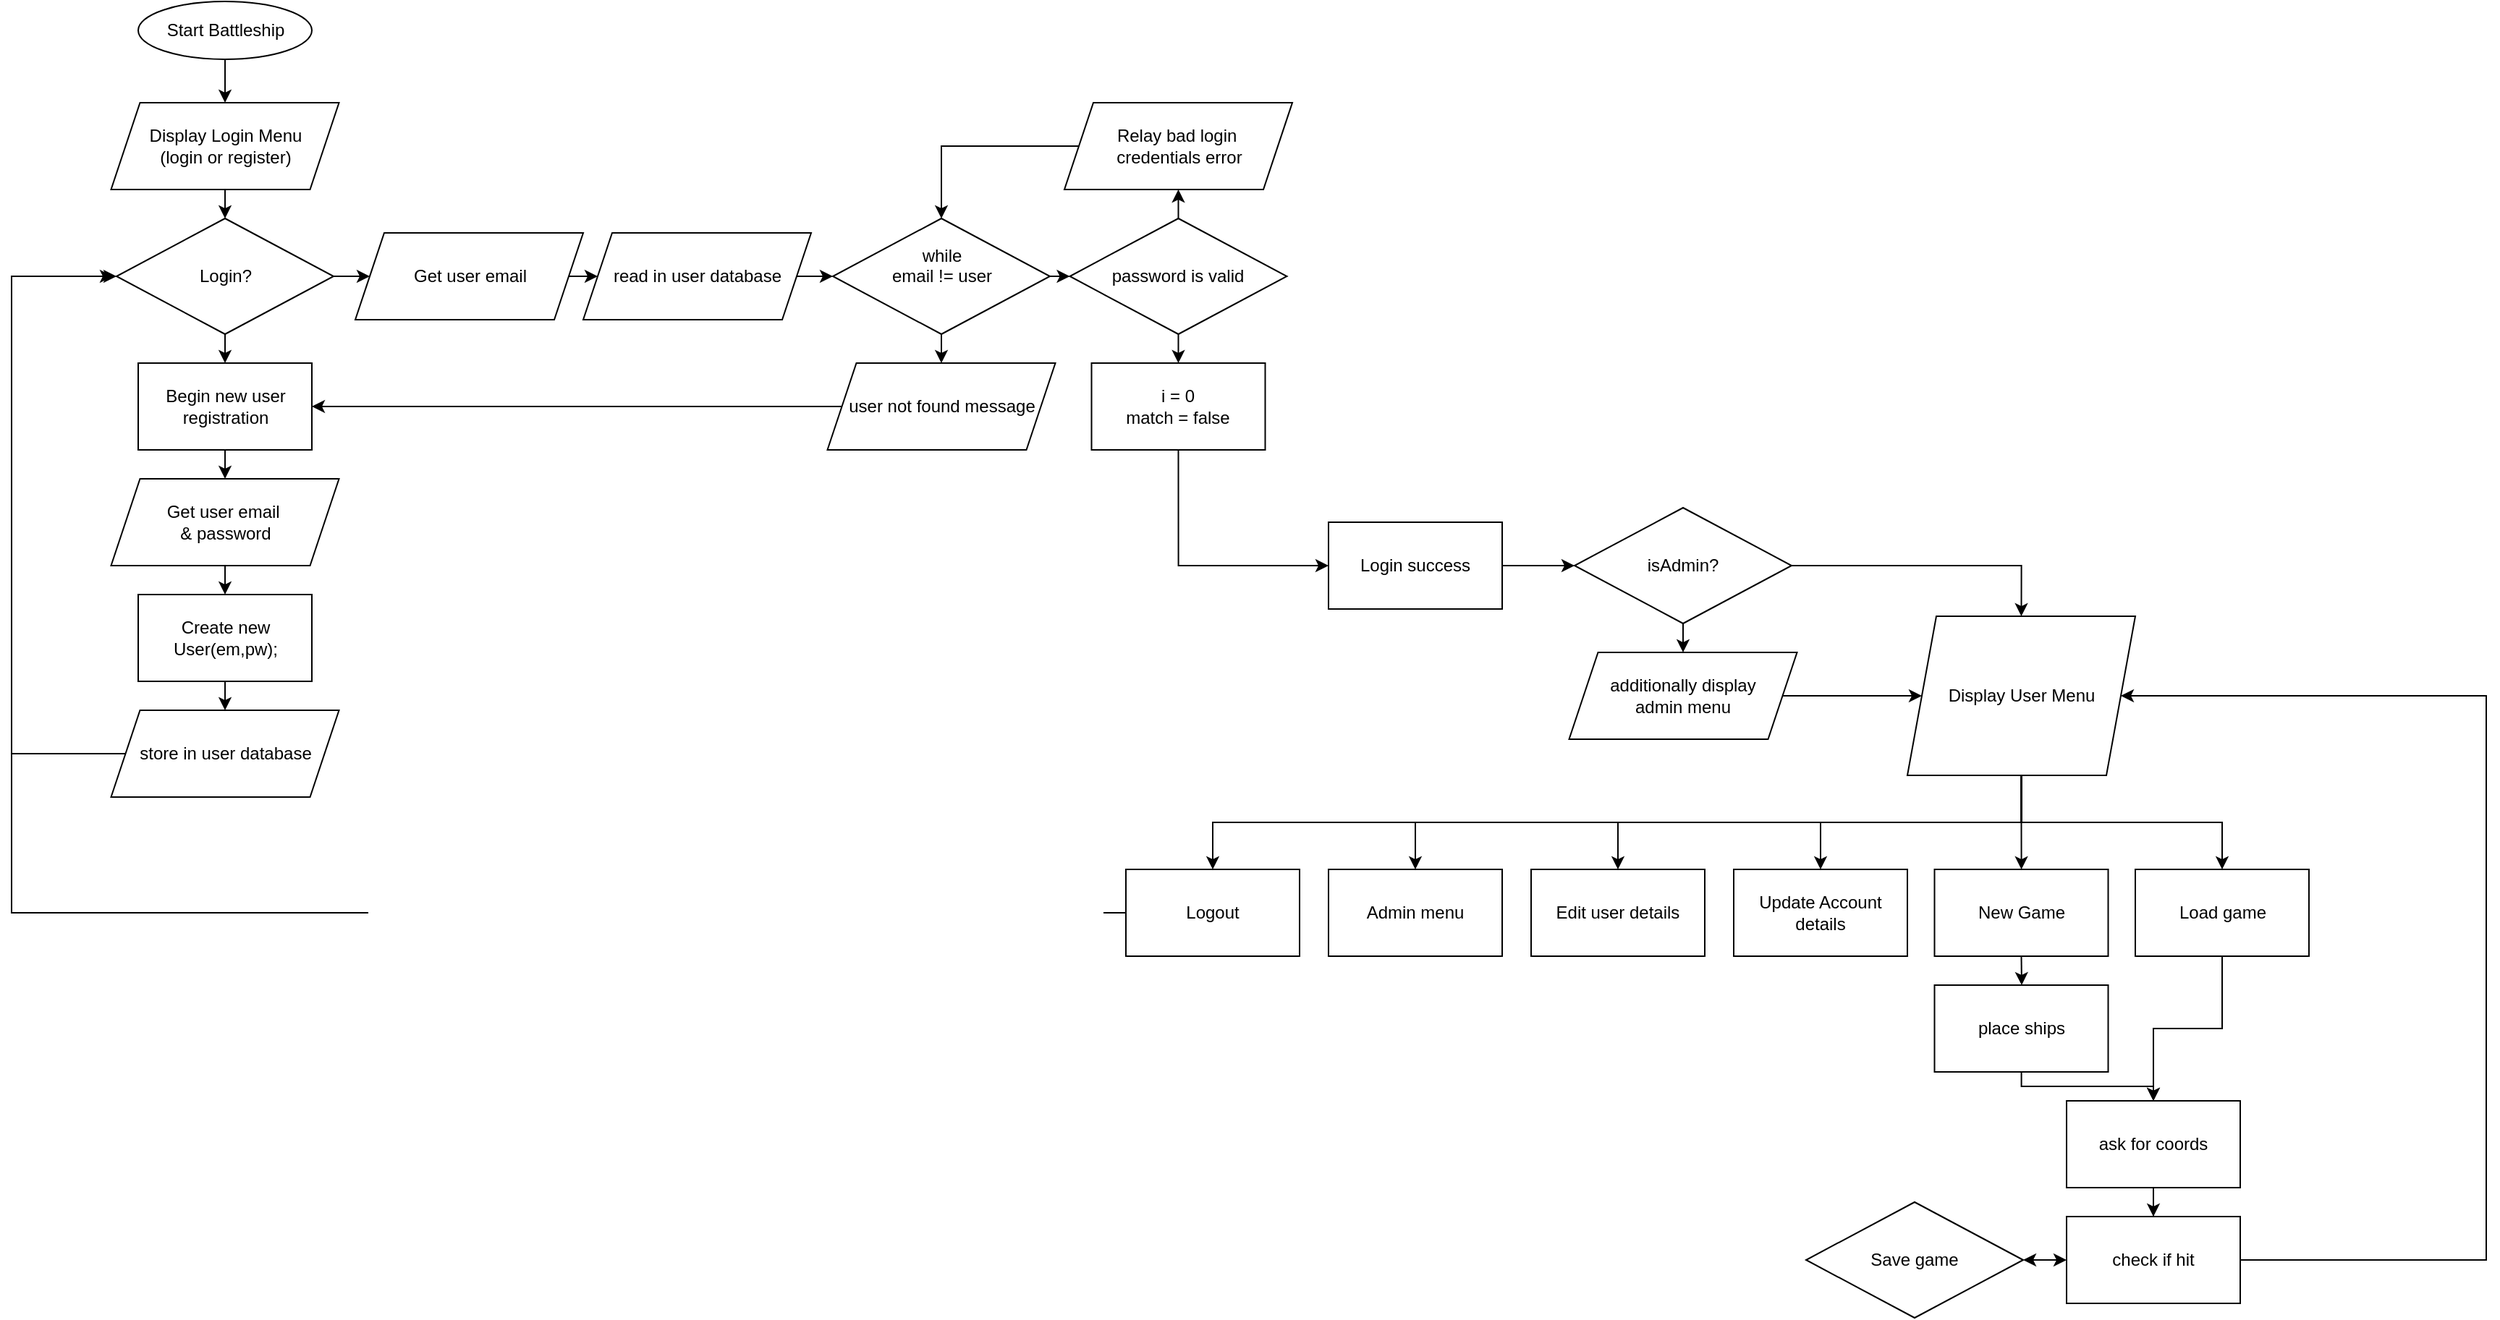 <mxfile version="24.5.1" type="device">
  <diagram name="Page-1" id="Yp3pKR1Z_C9z_jeVdbPI">
    <mxGraphModel dx="5157" dy="2620" grid="1" gridSize="10" guides="1" tooltips="1" connect="1" arrows="1" fold="1" page="1" pageScale="1" pageWidth="850" pageHeight="1100" math="0" shadow="0">
      <root>
        <mxCell id="0" />
        <mxCell id="1" parent="0" />
        <mxCell id="k0gBEbsWEV2b1fCz5B16-71" style="edgeStyle=orthogonalEdgeStyle;rounded=0;orthogonalLoop=1;jettySize=auto;html=1;exitX=0.5;exitY=1;exitDx=0;exitDy=0;entryX=0.5;entryY=0;entryDx=0;entryDy=0;" parent="1" source="k0gBEbsWEV2b1fCz5B16-1" target="k0gBEbsWEV2b1fCz5B16-4" edge="1">
          <mxGeometry relative="1" as="geometry" />
        </mxCell>
        <mxCell id="k0gBEbsWEV2b1fCz5B16-1" value="Start Battleship" style="ellipse;whiteSpace=wrap;html=1;" parent="1" vertex="1">
          <mxGeometry x="-1772.5" y="-530" width="120" height="40" as="geometry" />
        </mxCell>
        <mxCell id="k0gBEbsWEV2b1fCz5B16-18" style="edgeStyle=orthogonalEdgeStyle;rounded=0;orthogonalLoop=1;jettySize=auto;html=1;exitX=1;exitY=0.5;exitDx=0;exitDy=0;entryX=0;entryY=0.5;entryDx=0;entryDy=0;" parent="1" source="k0gBEbsWEV2b1fCz5B16-3" target="k0gBEbsWEV2b1fCz5B16-7" edge="1">
          <mxGeometry relative="1" as="geometry" />
        </mxCell>
        <mxCell id="k0gBEbsWEV2b1fCz5B16-38" style="edgeStyle=orthogonalEdgeStyle;rounded=0;orthogonalLoop=1;jettySize=auto;html=1;exitX=0.5;exitY=1;exitDx=0;exitDy=0;entryX=0.5;entryY=0;entryDx=0;entryDy=0;" parent="1" source="k0gBEbsWEV2b1fCz5B16-3" target="k0gBEbsWEV2b1fCz5B16-30" edge="1">
          <mxGeometry relative="1" as="geometry" />
        </mxCell>
        <mxCell id="k0gBEbsWEV2b1fCz5B16-3" value="Login?" style="rhombus;whiteSpace=wrap;html=1;" parent="1" vertex="1">
          <mxGeometry x="-1787.5" y="-380" width="150" height="80" as="geometry" />
        </mxCell>
        <mxCell id="k0gBEbsWEV2b1fCz5B16-17" style="edgeStyle=orthogonalEdgeStyle;rounded=0;orthogonalLoop=1;jettySize=auto;html=1;exitX=0.5;exitY=1;exitDx=0;exitDy=0;entryX=0.5;entryY=0;entryDx=0;entryDy=0;" parent="1" source="k0gBEbsWEV2b1fCz5B16-4" target="k0gBEbsWEV2b1fCz5B16-3" edge="1">
          <mxGeometry relative="1" as="geometry" />
        </mxCell>
        <mxCell id="k0gBEbsWEV2b1fCz5B16-4" value="Display Login Menu&lt;div&gt;(login or register)&lt;/div&gt;" style="shape=parallelogram;perimeter=parallelogramPerimeter;whiteSpace=wrap;html=1;fixedSize=1;" parent="1" vertex="1">
          <mxGeometry x="-1791.25" y="-460" width="157.5" height="60" as="geometry" />
        </mxCell>
        <mxCell id="k0gBEbsWEV2b1fCz5B16-19" style="edgeStyle=orthogonalEdgeStyle;rounded=0;orthogonalLoop=1;jettySize=auto;html=1;exitX=1;exitY=0.5;exitDx=0;exitDy=0;entryX=0;entryY=0.5;entryDx=0;entryDy=0;" parent="1" source="k0gBEbsWEV2b1fCz5B16-7" target="k0gBEbsWEV2b1fCz5B16-8" edge="1">
          <mxGeometry relative="1" as="geometry" />
        </mxCell>
        <mxCell id="k0gBEbsWEV2b1fCz5B16-7" value="Get user email" style="shape=parallelogram;perimeter=parallelogramPerimeter;whiteSpace=wrap;html=1;fixedSize=1;" parent="1" vertex="1">
          <mxGeometry x="-1622.5" y="-370" width="157.5" height="60" as="geometry" />
        </mxCell>
        <mxCell id="k0gBEbsWEV2b1fCz5B16-20" style="edgeStyle=orthogonalEdgeStyle;rounded=0;orthogonalLoop=1;jettySize=auto;html=1;exitX=1;exitY=0.5;exitDx=0;exitDy=0;entryX=0;entryY=0.5;entryDx=0;entryDy=0;" parent="1" source="k0gBEbsWEV2b1fCz5B16-8" target="k0gBEbsWEV2b1fCz5B16-9" edge="1">
          <mxGeometry relative="1" as="geometry" />
        </mxCell>
        <mxCell id="k0gBEbsWEV2b1fCz5B16-8" value="read in user database" style="shape=parallelogram;perimeter=parallelogramPerimeter;whiteSpace=wrap;html=1;fixedSize=1;" parent="1" vertex="1">
          <mxGeometry x="-1465" y="-370" width="157.5" height="60" as="geometry" />
        </mxCell>
        <mxCell id="k0gBEbsWEV2b1fCz5B16-21" style="edgeStyle=orthogonalEdgeStyle;rounded=0;orthogonalLoop=1;jettySize=auto;html=1;exitX=1;exitY=0.5;exitDx=0;exitDy=0;entryX=0;entryY=0.5;entryDx=0;entryDy=0;" parent="1" source="k0gBEbsWEV2b1fCz5B16-9" target="k0gBEbsWEV2b1fCz5B16-12" edge="1">
          <mxGeometry relative="1" as="geometry" />
        </mxCell>
        <mxCell id="k0gBEbsWEV2b1fCz5B16-36" style="edgeStyle=orthogonalEdgeStyle;rounded=0;orthogonalLoop=1;jettySize=auto;html=1;exitX=0.5;exitY=1;exitDx=0;exitDy=0;entryX=0.5;entryY=0;entryDx=0;entryDy=0;" parent="1" source="k0gBEbsWEV2b1fCz5B16-9" target="k0gBEbsWEV2b1fCz5B16-35" edge="1">
          <mxGeometry relative="1" as="geometry" />
        </mxCell>
        <mxCell id="k0gBEbsWEV2b1fCz5B16-9" value="while&lt;div&gt;email != user&lt;/div&gt;&lt;div&gt;&lt;br&gt;&lt;/div&gt;" style="rhombus;whiteSpace=wrap;html=1;" parent="1" vertex="1">
          <mxGeometry x="-1292.5" y="-380" width="150" height="80" as="geometry" />
        </mxCell>
        <mxCell id="k0gBEbsWEV2b1fCz5B16-76" style="edgeStyle=orthogonalEdgeStyle;rounded=0;orthogonalLoop=1;jettySize=auto;html=1;exitX=1;exitY=0.5;exitDx=0;exitDy=0;entryX=0;entryY=0.5;entryDx=0;entryDy=0;" parent="1" source="k0gBEbsWEV2b1fCz5B16-11" target="k0gBEbsWEV2b1fCz5B16-73" edge="1">
          <mxGeometry relative="1" as="geometry" />
        </mxCell>
        <mxCell id="k0gBEbsWEV2b1fCz5B16-11" value="Login success" style="rounded=0;whiteSpace=wrap;html=1;" parent="1" vertex="1">
          <mxGeometry x="-950" y="-170" width="120" height="60" as="geometry" />
        </mxCell>
        <mxCell id="k0gBEbsWEV2b1fCz5B16-28" style="edgeStyle=orthogonalEdgeStyle;rounded=0;orthogonalLoop=1;jettySize=auto;html=1;exitX=0.5;exitY=0;exitDx=0;exitDy=0;entryX=0.5;entryY=1;entryDx=0;entryDy=0;" parent="1" source="k0gBEbsWEV2b1fCz5B16-12" target="k0gBEbsWEV2b1fCz5B16-14" edge="1">
          <mxGeometry relative="1" as="geometry" />
        </mxCell>
        <mxCell id="k0gBEbsWEV2b1fCz5B16-70" style="edgeStyle=orthogonalEdgeStyle;rounded=0;orthogonalLoop=1;jettySize=auto;html=1;exitX=0.5;exitY=1;exitDx=0;exitDy=0;entryX=0.5;entryY=0;entryDx=0;entryDy=0;" parent="1" source="k0gBEbsWEV2b1fCz5B16-12" target="k0gBEbsWEV2b1fCz5B16-43" edge="1">
          <mxGeometry relative="1" as="geometry" />
        </mxCell>
        <mxCell id="k0gBEbsWEV2b1fCz5B16-12" value="password is valid" style="rhombus;whiteSpace=wrap;html=1;" parent="1" vertex="1">
          <mxGeometry x="-1128.75" y="-380" width="150" height="80" as="geometry" />
        </mxCell>
        <mxCell id="k0gBEbsWEV2b1fCz5B16-29" style="edgeStyle=orthogonalEdgeStyle;rounded=0;orthogonalLoop=1;jettySize=auto;html=1;exitX=0;exitY=0.5;exitDx=0;exitDy=0;entryX=0.5;entryY=0;entryDx=0;entryDy=0;" parent="1" source="k0gBEbsWEV2b1fCz5B16-14" target="k0gBEbsWEV2b1fCz5B16-9" edge="1">
          <mxGeometry relative="1" as="geometry" />
        </mxCell>
        <mxCell id="k0gBEbsWEV2b1fCz5B16-14" value="Relay bad login&amp;nbsp;&lt;div&gt;credentials error&lt;/div&gt;" style="shape=parallelogram;perimeter=parallelogramPerimeter;whiteSpace=wrap;html=1;fixedSize=1;" parent="1" vertex="1">
          <mxGeometry x="-1132.5" y="-460" width="157.5" height="60" as="geometry" />
        </mxCell>
        <mxCell id="k0gBEbsWEV2b1fCz5B16-39" style="edgeStyle=orthogonalEdgeStyle;rounded=0;orthogonalLoop=1;jettySize=auto;html=1;exitX=0.5;exitY=1;exitDx=0;exitDy=0;entryX=0.5;entryY=0;entryDx=0;entryDy=0;" parent="1" source="k0gBEbsWEV2b1fCz5B16-30" target="k0gBEbsWEV2b1fCz5B16-32" edge="1">
          <mxGeometry relative="1" as="geometry" />
        </mxCell>
        <mxCell id="k0gBEbsWEV2b1fCz5B16-30" value="Begin new user registration" style="rounded=0;whiteSpace=wrap;html=1;" parent="1" vertex="1">
          <mxGeometry x="-1772.5" y="-280" width="120" height="60" as="geometry" />
        </mxCell>
        <mxCell id="k0gBEbsWEV2b1fCz5B16-41" style="edgeStyle=orthogonalEdgeStyle;rounded=0;orthogonalLoop=1;jettySize=auto;html=1;exitX=0.5;exitY=1;exitDx=0;exitDy=0;entryX=0.5;entryY=0;entryDx=0;entryDy=0;" parent="1" source="k0gBEbsWEV2b1fCz5B16-31" target="k0gBEbsWEV2b1fCz5B16-33" edge="1">
          <mxGeometry relative="1" as="geometry" />
        </mxCell>
        <mxCell id="k0gBEbsWEV2b1fCz5B16-31" value="Create new User(em,pw);" style="rounded=0;whiteSpace=wrap;html=1;" parent="1" vertex="1">
          <mxGeometry x="-1772.5" y="-120" width="120" height="60" as="geometry" />
        </mxCell>
        <mxCell id="k0gBEbsWEV2b1fCz5B16-40" style="edgeStyle=orthogonalEdgeStyle;rounded=0;orthogonalLoop=1;jettySize=auto;html=1;exitX=0.5;exitY=1;exitDx=0;exitDy=0;entryX=0.5;entryY=0;entryDx=0;entryDy=0;" parent="1" source="k0gBEbsWEV2b1fCz5B16-32" target="k0gBEbsWEV2b1fCz5B16-31" edge="1">
          <mxGeometry relative="1" as="geometry" />
        </mxCell>
        <mxCell id="k0gBEbsWEV2b1fCz5B16-32" value="Get user email&amp;nbsp;&lt;div&gt;&amp;amp; password&lt;/div&gt;" style="shape=parallelogram;perimeter=parallelogramPerimeter;whiteSpace=wrap;html=1;fixedSize=1;" parent="1" vertex="1">
          <mxGeometry x="-1791.25" y="-200" width="157.5" height="60" as="geometry" />
        </mxCell>
        <mxCell id="k0gBEbsWEV2b1fCz5B16-72" style="edgeStyle=orthogonalEdgeStyle;rounded=0;orthogonalLoop=1;jettySize=auto;html=1;exitX=0;exitY=0.5;exitDx=0;exitDy=0;entryX=0;entryY=0.5;entryDx=0;entryDy=0;" parent="1" source="k0gBEbsWEV2b1fCz5B16-33" target="k0gBEbsWEV2b1fCz5B16-3" edge="1">
          <mxGeometry relative="1" as="geometry">
            <Array as="points">
              <mxPoint x="-1860" y="-10" />
              <mxPoint x="-1860" y="-340" />
            </Array>
          </mxGeometry>
        </mxCell>
        <mxCell id="k0gBEbsWEV2b1fCz5B16-33" value="store in user database" style="shape=parallelogram;perimeter=parallelogramPerimeter;whiteSpace=wrap;html=1;fixedSize=1;" parent="1" vertex="1">
          <mxGeometry x="-1791.25" y="-40" width="157.5" height="60" as="geometry" />
        </mxCell>
        <mxCell id="k0gBEbsWEV2b1fCz5B16-37" style="edgeStyle=orthogonalEdgeStyle;rounded=0;orthogonalLoop=1;jettySize=auto;html=1;exitX=0;exitY=0.5;exitDx=0;exitDy=0;entryX=1;entryY=0.5;entryDx=0;entryDy=0;" parent="1" source="k0gBEbsWEV2b1fCz5B16-35" target="k0gBEbsWEV2b1fCz5B16-30" edge="1">
          <mxGeometry relative="1" as="geometry" />
        </mxCell>
        <mxCell id="k0gBEbsWEV2b1fCz5B16-35" value="user not found message" style="shape=parallelogram;perimeter=parallelogramPerimeter;whiteSpace=wrap;html=1;fixedSize=1;" parent="1" vertex="1">
          <mxGeometry x="-1296.25" y="-280" width="157.5" height="60" as="geometry" />
        </mxCell>
        <mxCell id="k9H31jI7IDeOXlhfYxdj-3" value="" style="edgeStyle=orthogonalEdgeStyle;rounded=0;orthogonalLoop=1;jettySize=auto;html=1;" edge="1" parent="1" source="k0gBEbsWEV2b1fCz5B16-42" target="k0gBEbsWEV2b1fCz5B16-85">
          <mxGeometry relative="1" as="geometry" />
        </mxCell>
        <mxCell id="k9H31jI7IDeOXlhfYxdj-13" style="edgeStyle=orthogonalEdgeStyle;rounded=0;orthogonalLoop=1;jettySize=auto;html=1;exitX=0.5;exitY=1;exitDx=0;exitDy=0;entryX=0.5;entryY=0;entryDx=0;entryDy=0;" edge="1" parent="1" source="k0gBEbsWEV2b1fCz5B16-42" target="k9H31jI7IDeOXlhfYxdj-11">
          <mxGeometry relative="1" as="geometry" />
        </mxCell>
        <mxCell id="k9H31jI7IDeOXlhfYxdj-14" style="edgeStyle=orthogonalEdgeStyle;rounded=0;orthogonalLoop=1;jettySize=auto;html=1;exitX=0.5;exitY=1;exitDx=0;exitDy=0;" edge="1" parent="1" source="k0gBEbsWEV2b1fCz5B16-42" target="k9H31jI7IDeOXlhfYxdj-12">
          <mxGeometry relative="1" as="geometry" />
        </mxCell>
        <mxCell id="k9H31jI7IDeOXlhfYxdj-16" style="edgeStyle=orthogonalEdgeStyle;rounded=0;orthogonalLoop=1;jettySize=auto;html=1;exitX=0.5;exitY=1;exitDx=0;exitDy=0;entryX=0.5;entryY=0;entryDx=0;entryDy=0;" edge="1" parent="1" source="k0gBEbsWEV2b1fCz5B16-42" target="k9H31jI7IDeOXlhfYxdj-15">
          <mxGeometry relative="1" as="geometry" />
        </mxCell>
        <mxCell id="k9H31jI7IDeOXlhfYxdj-22" style="edgeStyle=orthogonalEdgeStyle;rounded=0;orthogonalLoop=1;jettySize=auto;html=1;exitX=0.5;exitY=1;exitDx=0;exitDy=0;" edge="1" parent="1" source="k0gBEbsWEV2b1fCz5B16-42" target="k9H31jI7IDeOXlhfYxdj-21">
          <mxGeometry relative="1" as="geometry" />
        </mxCell>
        <mxCell id="k9H31jI7IDeOXlhfYxdj-25" style="edgeStyle=orthogonalEdgeStyle;rounded=0;orthogonalLoop=1;jettySize=auto;html=1;exitX=0.5;exitY=1;exitDx=0;exitDy=0;" edge="1" parent="1" source="k0gBEbsWEV2b1fCz5B16-42" target="k9H31jI7IDeOXlhfYxdj-17">
          <mxGeometry relative="1" as="geometry" />
        </mxCell>
        <mxCell id="k0gBEbsWEV2b1fCz5B16-42" value="Display User Menu" style="shape=parallelogram;perimeter=parallelogramPerimeter;whiteSpace=wrap;html=1;fixedSize=1;" parent="1" vertex="1">
          <mxGeometry x="-550" y="-105" width="157.5" height="110" as="geometry" />
        </mxCell>
        <mxCell id="k0gBEbsWEV2b1fCz5B16-55" style="edgeStyle=orthogonalEdgeStyle;rounded=0;orthogonalLoop=1;jettySize=auto;html=1;exitX=0.5;exitY=1;exitDx=0;exitDy=0;entryX=0;entryY=0.5;entryDx=0;entryDy=0;" parent="1" source="k0gBEbsWEV2b1fCz5B16-43" target="k0gBEbsWEV2b1fCz5B16-11" edge="1">
          <mxGeometry relative="1" as="geometry">
            <mxPoint x="-1053.75" y="-180" as="targetPoint" />
          </mxGeometry>
        </mxCell>
        <mxCell id="k0gBEbsWEV2b1fCz5B16-43" value="i = 0&lt;div&gt;match = false&lt;/div&gt;" style="rounded=0;whiteSpace=wrap;html=1;" parent="1" vertex="1">
          <mxGeometry x="-1113.75" y="-280" width="120" height="60" as="geometry" />
        </mxCell>
        <mxCell id="k0gBEbsWEV2b1fCz5B16-78" style="edgeStyle=orthogonalEdgeStyle;rounded=0;orthogonalLoop=1;jettySize=auto;html=1;exitX=0.5;exitY=1;exitDx=0;exitDy=0;entryX=0.5;entryY=0;entryDx=0;entryDy=0;" parent="1" source="k0gBEbsWEV2b1fCz5B16-73" target="k0gBEbsWEV2b1fCz5B16-74" edge="1">
          <mxGeometry relative="1" as="geometry" />
        </mxCell>
        <mxCell id="k0gBEbsWEV2b1fCz5B16-80" style="edgeStyle=orthogonalEdgeStyle;rounded=0;orthogonalLoop=1;jettySize=auto;html=1;exitX=1;exitY=0.5;exitDx=0;exitDy=0;entryX=0.5;entryY=0;entryDx=0;entryDy=0;" parent="1" source="k0gBEbsWEV2b1fCz5B16-73" target="k0gBEbsWEV2b1fCz5B16-42" edge="1">
          <mxGeometry relative="1" as="geometry" />
        </mxCell>
        <mxCell id="k0gBEbsWEV2b1fCz5B16-73" value="isAdmin?" style="rhombus;whiteSpace=wrap;html=1;" parent="1" vertex="1">
          <mxGeometry x="-780" y="-180" width="150" height="80" as="geometry" />
        </mxCell>
        <mxCell id="k9H31jI7IDeOXlhfYxdj-1" value="" style="edgeStyle=orthogonalEdgeStyle;rounded=0;orthogonalLoop=1;jettySize=auto;html=1;" edge="1" parent="1" source="k0gBEbsWEV2b1fCz5B16-74" target="k0gBEbsWEV2b1fCz5B16-42">
          <mxGeometry relative="1" as="geometry" />
        </mxCell>
        <mxCell id="k0gBEbsWEV2b1fCz5B16-74" value="additionally display&lt;div&gt;admin menu&lt;/div&gt;" style="shape=parallelogram;perimeter=parallelogramPerimeter;whiteSpace=wrap;html=1;fixedSize=1;" parent="1" vertex="1">
          <mxGeometry x="-783.75" y="-80" width="157.5" height="60" as="geometry" />
        </mxCell>
        <mxCell id="k0gBEbsWEV2b1fCz5B16-85" value="New Game" style="rounded=0;whiteSpace=wrap;html=1;" parent="1" vertex="1">
          <mxGeometry x="-531.25" y="70" width="120" height="60" as="geometry" />
        </mxCell>
        <mxCell id="k9H31jI7IDeOXlhfYxdj-8" value="" style="edgeStyle=orthogonalEdgeStyle;rounded=0;orthogonalLoop=1;jettySize=auto;html=1;entryX=0.5;entryY=0;entryDx=0;entryDy=0;" edge="1" parent="1" source="k0gBEbsWEV2b1fCz5B16-87" target="k0gBEbsWEV2b1fCz5B16-88">
          <mxGeometry relative="1" as="geometry">
            <Array as="points">
              <mxPoint x="-471" y="220" />
              <mxPoint x="-380" y="220" />
            </Array>
          </mxGeometry>
        </mxCell>
        <mxCell id="k0gBEbsWEV2b1fCz5B16-87" value="place ships" style="rounded=0;whiteSpace=wrap;html=1;" parent="1" vertex="1">
          <mxGeometry x="-531.25" y="150" width="120" height="60" as="geometry" />
        </mxCell>
        <mxCell id="k9H31jI7IDeOXlhfYxdj-9" value="" style="edgeStyle=orthogonalEdgeStyle;rounded=0;orthogonalLoop=1;jettySize=auto;html=1;" edge="1" parent="1" source="k0gBEbsWEV2b1fCz5B16-88" target="k0gBEbsWEV2b1fCz5B16-89">
          <mxGeometry relative="1" as="geometry" />
        </mxCell>
        <mxCell id="k0gBEbsWEV2b1fCz5B16-88" value="ask for coords" style="rounded=0;whiteSpace=wrap;html=1;" parent="1" vertex="1">
          <mxGeometry x="-440" y="230" width="120" height="60" as="geometry" />
        </mxCell>
        <mxCell id="k9H31jI7IDeOXlhfYxdj-10" style="edgeStyle=orthogonalEdgeStyle;rounded=0;orthogonalLoop=1;jettySize=auto;html=1;exitX=1;exitY=0.5;exitDx=0;exitDy=0;entryX=1;entryY=0.5;entryDx=0;entryDy=0;" edge="1" parent="1" source="k0gBEbsWEV2b1fCz5B16-89" target="k0gBEbsWEV2b1fCz5B16-42">
          <mxGeometry relative="1" as="geometry">
            <Array as="points">
              <mxPoint x="-150" y="340" />
              <mxPoint x="-150" y="-50" />
            </Array>
          </mxGeometry>
        </mxCell>
        <mxCell id="k9H31jI7IDeOXlhfYxdj-20" value="" style="edgeStyle=orthogonalEdgeStyle;rounded=0;orthogonalLoop=1;jettySize=auto;html=1;startArrow=classic;startFill=1;" edge="1" parent="1" source="k0gBEbsWEV2b1fCz5B16-89">
          <mxGeometry relative="1" as="geometry">
            <mxPoint x="-470" y="340" as="targetPoint" />
          </mxGeometry>
        </mxCell>
        <mxCell id="k0gBEbsWEV2b1fCz5B16-89" value="check if hit" style="rounded=0;whiteSpace=wrap;html=1;" parent="1" vertex="1">
          <mxGeometry x="-440" y="310" width="120" height="60" as="geometry" />
        </mxCell>
        <mxCell id="k9H31jI7IDeOXlhfYxdj-5" value="" style="edgeStyle=orthogonalEdgeStyle;rounded=0;orthogonalLoop=1;jettySize=auto;html=1;exitX=0.5;exitY=1;exitDx=0;exitDy=0;" edge="1" parent="1" source="k0gBEbsWEV2b1fCz5B16-85">
          <mxGeometry relative="1" as="geometry">
            <mxPoint x="-461" y="15" as="sourcePoint" />
            <mxPoint x="-471" y="150" as="targetPoint" />
          </mxGeometry>
        </mxCell>
        <mxCell id="k9H31jI7IDeOXlhfYxdj-11" value="Update Account details" style="rounded=0;whiteSpace=wrap;html=1;" vertex="1" parent="1">
          <mxGeometry x="-670" y="70" width="120" height="60" as="geometry" />
        </mxCell>
        <mxCell id="k9H31jI7IDeOXlhfYxdj-12" value="Edit user details" style="rounded=0;whiteSpace=wrap;html=1;" vertex="1" parent="1">
          <mxGeometry x="-810" y="70" width="120" height="60" as="geometry" />
        </mxCell>
        <mxCell id="k9H31jI7IDeOXlhfYxdj-15" value="Admin menu" style="rounded=0;whiteSpace=wrap;html=1;" vertex="1" parent="1">
          <mxGeometry x="-950" y="70" width="120" height="60" as="geometry" />
        </mxCell>
        <mxCell id="k9H31jI7IDeOXlhfYxdj-18" style="edgeStyle=orthogonalEdgeStyle;rounded=0;orthogonalLoop=1;jettySize=auto;html=1;exitX=0.5;exitY=1;exitDx=0;exitDy=0;entryX=0.5;entryY=0;entryDx=0;entryDy=0;" edge="1" parent="1" source="k9H31jI7IDeOXlhfYxdj-17" target="k0gBEbsWEV2b1fCz5B16-88">
          <mxGeometry relative="1" as="geometry" />
        </mxCell>
        <mxCell id="k9H31jI7IDeOXlhfYxdj-17" value="Load game" style="rounded=0;whiteSpace=wrap;html=1;" vertex="1" parent="1">
          <mxGeometry x="-392.5" y="70" width="120" height="60" as="geometry" />
        </mxCell>
        <mxCell id="k9H31jI7IDeOXlhfYxdj-23" style="edgeStyle=orthogonalEdgeStyle;rounded=0;orthogonalLoop=1;jettySize=auto;html=1;exitX=0;exitY=0.5;exitDx=0;exitDy=0;" edge="1" parent="1" source="k9H31jI7IDeOXlhfYxdj-21">
          <mxGeometry relative="1" as="geometry">
            <mxPoint x="-1790" y="-340" as="targetPoint" />
            <Array as="points">
              <mxPoint x="-1860" y="100" />
              <mxPoint x="-1860" y="-340" />
            </Array>
          </mxGeometry>
        </mxCell>
        <mxCell id="k9H31jI7IDeOXlhfYxdj-21" value="Logout" style="rounded=0;whiteSpace=wrap;html=1;" vertex="1" parent="1">
          <mxGeometry x="-1090" y="70" width="120" height="60" as="geometry" />
        </mxCell>
        <mxCell id="k9H31jI7IDeOXlhfYxdj-24" value="Save game" style="rhombus;whiteSpace=wrap;html=1;" vertex="1" parent="1">
          <mxGeometry x="-620" y="300" width="150" height="80" as="geometry" />
        </mxCell>
      </root>
    </mxGraphModel>
  </diagram>
</mxfile>
